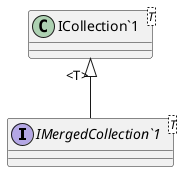 @startuml
interface "IMergedCollection`1"<T> {
}
class "ICollection`1"<T> {
}
"ICollection`1" "<T>" <|-- "IMergedCollection`1"
@enduml
